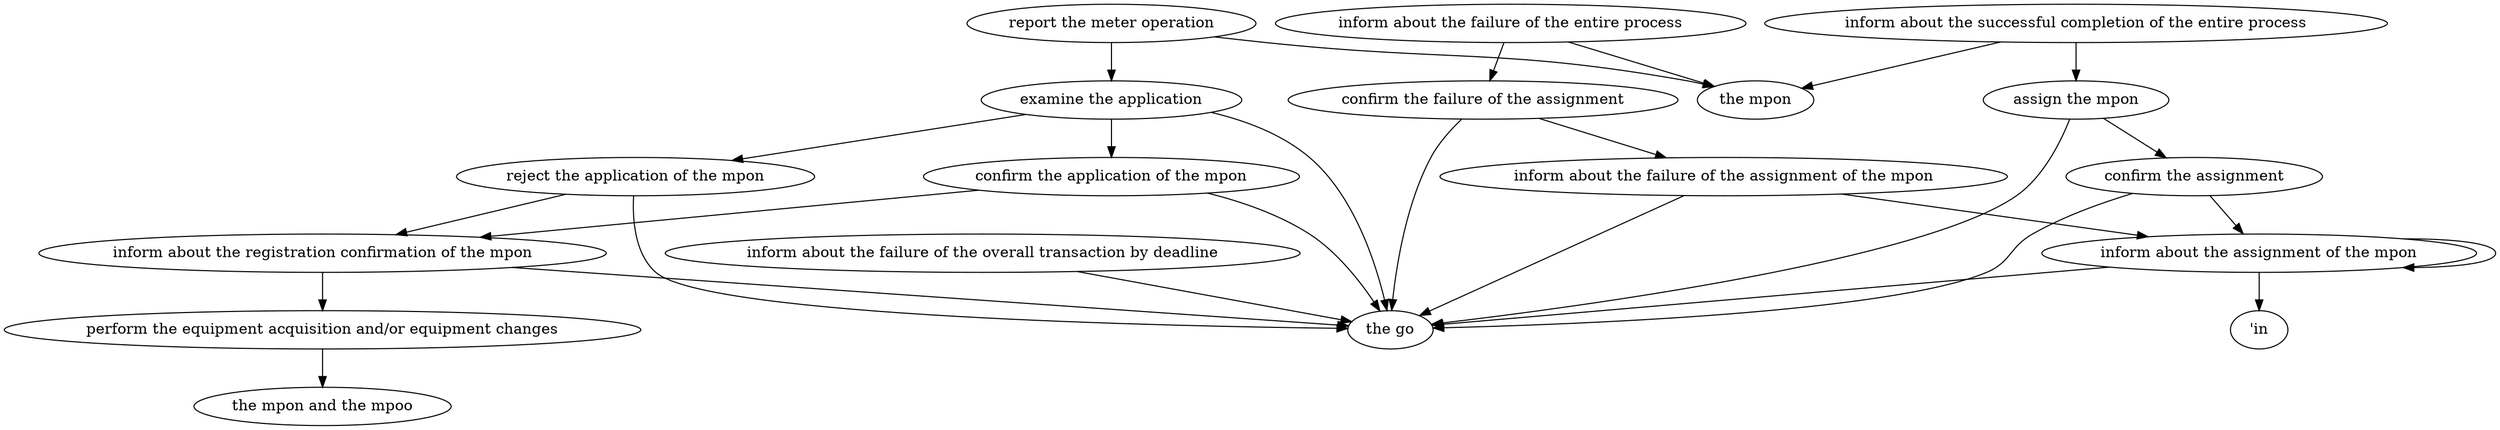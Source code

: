 digraph "doc-10.2" {
	graph [name="doc-10.2"];
	"report the meter operation"	[attrs="{'type': 'Activity', 'label': 'report the meter operation'}"];
	"examine the application"	[attrs="{'type': 'Activity', 'label': 'examine the application'}"];
	"report the meter operation" -> "examine the application"	[attrs="{'type': 'flow', 'label': 'flow'}"];
	"the mpon"	[attrs="{'type': 'Actor', 'label': 'the mpon'}"];
	"report the meter operation" -> "the mpon"	[attrs="{'type': 'actor performer', 'label': 'actor performer'}"];
	"reject the application of the mpon"	[attrs="{'type': 'Activity', 'label': 'reject the application of the mpon'}"];
	"examine the application" -> "reject the application of the mpon"	[attrs="{'type': 'flow', 'label': 'flow'}"];
	"confirm the application of the mpon"	[attrs="{'type': 'Activity', 'label': 'confirm the application of the mpon'}"];
	"examine the application" -> "confirm the application of the mpon"	[attrs="{'type': 'flow', 'label': 'flow'}"];
	"the go"	[attrs="{'type': 'Actor', 'label': 'the go'}"];
	"examine the application" -> "the go"	[attrs="{'type': 'actor performer', 'label': 'actor performer'}"];
	"inform about the registration confirmation of the mpon"	[attrs="{'type': 'Activity', 'label': 'inform about the registration confirmation of the mpon'}"];
	"reject the application of the mpon" -> "inform about the registration confirmation of the mpon"	[attrs="{'type': 'flow', 'label': 'flow'}"];
	"reject the application of the mpon" -> "the go"	[attrs="{'type': 'actor performer', 'label': 'actor performer'}"];
	"confirm the application of the mpon" -> "inform about the registration confirmation of the mpon"	[attrs="{'type': 'flow', 'label': 'flow'}"];
	"confirm the application of the mpon" -> "the go"	[attrs="{'type': 'actor performer', 'label': 'actor performer'}"];
	"perform the equipment acquisition and/or equipment changes"	[attrs="{'type': 'Activity', 'label': 'perform the equipment acquisition and/or equipment changes'}"];
	"inform about the registration confirmation of the mpon" -> "perform the equipment acquisition and/or equipment changes"	[attrs="{'type': 'flow', 'label': 'flow'}"];
	"inform about the registration confirmation of the mpon" -> "the go"	[attrs="{'type': 'actor performer', 'label': 'actor performer'}"];
	"the mpon and the mpoo"	[attrs="{'type': 'Actor', 'label': 'the mpon and the mpoo'}"];
	"perform the equipment acquisition and/or equipment changes" -> "the mpon and the mpoo"	[attrs="{'type': 'actor performer', 'label': 'actor performer'}"];
	"inform about the failure of the entire process"	[attrs="{'type': 'Activity', 'label': 'inform about the failure of the entire process'}"];
	"confirm the failure of the assignment"	[attrs="{'type': 'Activity', 'label': 'confirm the failure of the assignment'}"];
	"inform about the failure of the entire process" -> "confirm the failure of the assignment"	[attrs="{'type': 'flow', 'label': 'flow'}"];
	"inform about the failure of the entire process" -> "the mpon"	[attrs="{'type': 'actor performer', 'label': 'actor performer'}"];
	"inform about the successful completion of the entire process"	[attrs="{'type': 'Activity', 'label': 'inform about the successful completion of the entire process'}"];
	"assign the mpon"	[attrs="{'type': 'Activity', 'label': 'assign the mpon'}"];
	"inform about the successful completion of the entire process" -> "assign the mpon"	[attrs="{'type': 'flow', 'label': 'flow'}"];
	"inform about the successful completion of the entire process" -> "the mpon"	[attrs="{'type': 'actor performer', 'label': 'actor performer'}"];
	"inform about the failure of the overall transaction by deadline"	[attrs="{'type': 'Activity', 'label': 'inform about the failure of the overall transaction by deadline'}"];
	"inform about the failure of the overall transaction by deadline" -> "the go"	[attrs="{'type': 'actor performer', 'label': 'actor performer'}"];
	"inform about the failure of the assignment of the mpon"	[attrs="{'type': 'Activity', 'label': 'inform about the failure of the assignment of the mpon'}"];
	"confirm the failure of the assignment" -> "inform about the failure of the assignment of the mpon"	[attrs="{'type': 'flow', 'label': 'flow'}"];
	"confirm the failure of the assignment" -> "the go"	[attrs="{'type': 'actor performer', 'label': 'actor performer'}"];
	"confirm the assignment"	[attrs="{'type': 'Activity', 'label': 'confirm the assignment'}"];
	"assign the mpon" -> "confirm the assignment"	[attrs="{'type': 'flow', 'label': 'flow'}"];
	"assign the mpon" -> "the go"	[attrs="{'type': 'actor performer', 'label': 'actor performer'}"];
	"inform about the assignment of the mpon"	[attrs="{'type': 'Activity', 'label': 'inform about the assignment of the mpon'}"];
	"confirm the assignment" -> "inform about the assignment of the mpon"	[attrs="{'type': 'flow', 'label': 'flow'}"];
	"confirm the assignment" -> "the go"	[attrs="{'type': 'actor performer', 'label': 'actor performer'}"];
	"inform about the failure of the assignment of the mpon" -> "inform about the assignment of the mpon"	[attrs="{'type': 'flow', 'label': 'flow'}"];
	"inform about the failure of the assignment of the mpon" -> "the go"	[attrs="{'type': 'actor performer', 'label': 'actor performer'}"];
	"inform about the assignment of the mpon" -> "inform about the assignment of the mpon"	[attrs="{'type': 'flow', 'label': 'flow'}"];
	"inform about the assignment of the mpon" -> "the go"	[attrs="{'type': 'actor performer', 'label': 'actor performer'}"];
	"'in"	[attrs="{'type': 'Actor', 'label': \"'in\"}"];
	"inform about the assignment of the mpon" -> "'in"	[attrs="{'type': 'actor performer', 'label': 'actor performer'}"];
}
